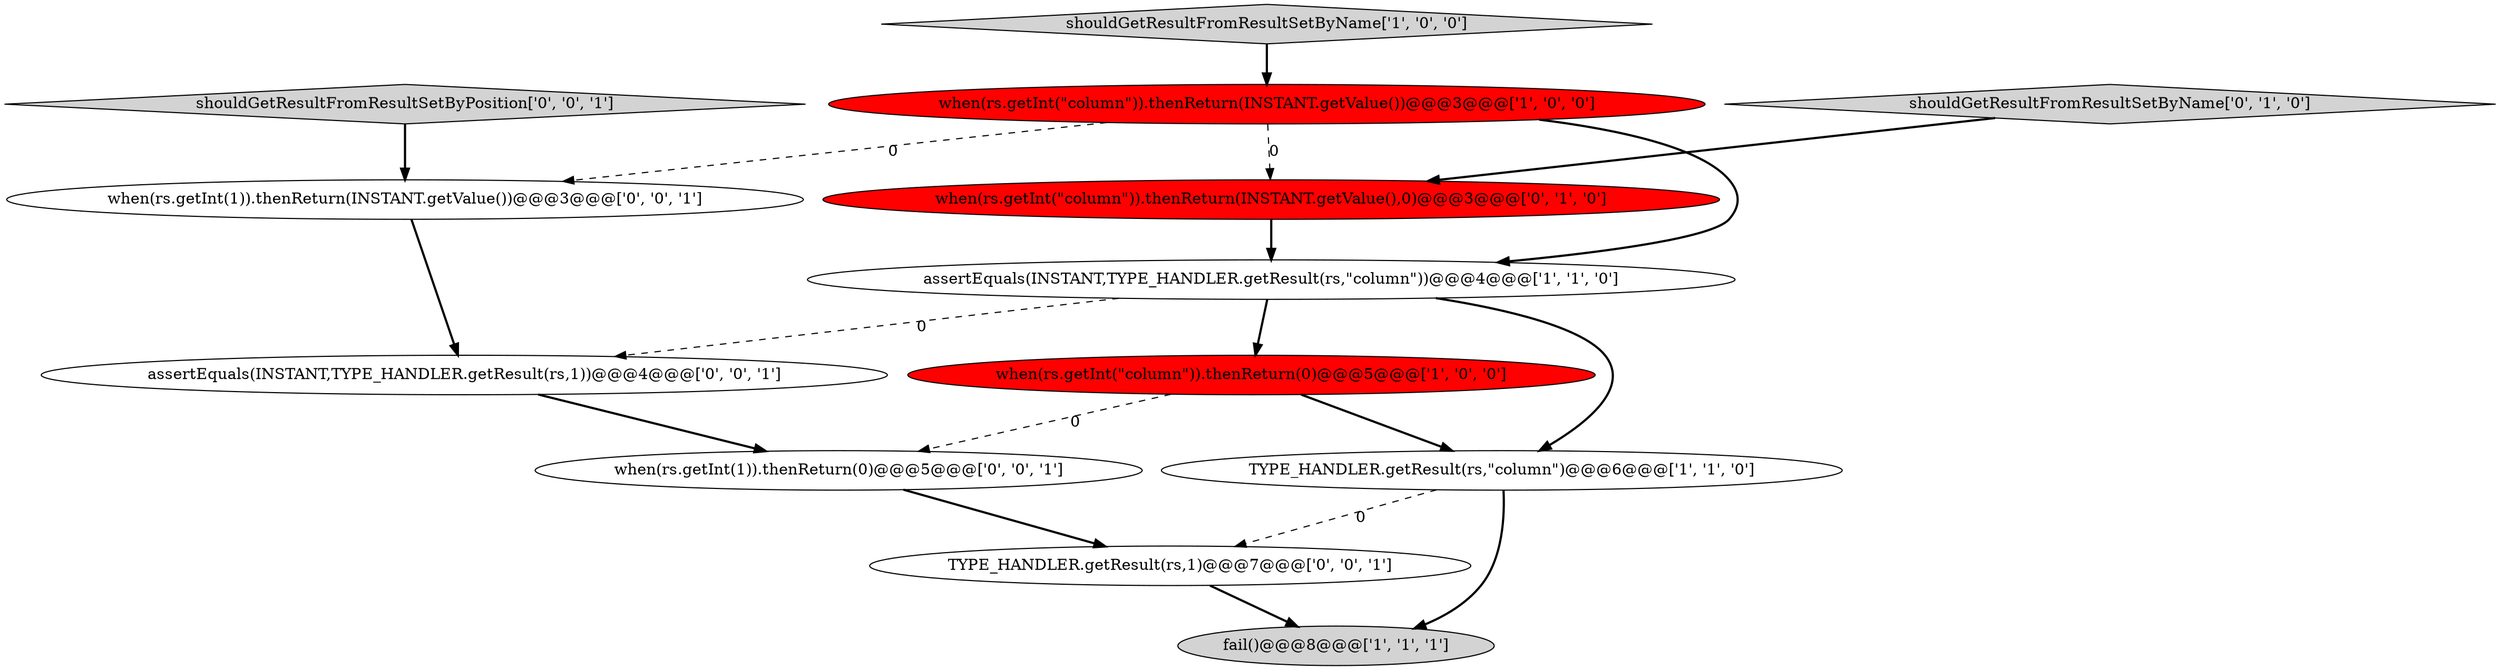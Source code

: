 digraph {
12 [style = filled, label = "TYPE_HANDLER.getResult(rs,1)@@@7@@@['0', '0', '1']", fillcolor = white, shape = ellipse image = "AAA0AAABBB3BBB"];
5 [style = filled, label = "shouldGetResultFromResultSetByName['1', '0', '0']", fillcolor = lightgray, shape = diamond image = "AAA0AAABBB1BBB"];
3 [style = filled, label = "fail()@@@8@@@['1', '1', '1']", fillcolor = lightgray, shape = ellipse image = "AAA0AAABBB1BBB"];
0 [style = filled, label = "assertEquals(INSTANT,TYPE_HANDLER.getResult(rs,\"column\"))@@@4@@@['1', '1', '0']", fillcolor = white, shape = ellipse image = "AAA0AAABBB1BBB"];
9 [style = filled, label = "when(rs.getInt(1)).thenReturn(0)@@@5@@@['0', '0', '1']", fillcolor = white, shape = ellipse image = "AAA0AAABBB3BBB"];
1 [style = filled, label = "when(rs.getInt(\"column\")).thenReturn(INSTANT.getValue())@@@3@@@['1', '0', '0']", fillcolor = red, shape = ellipse image = "AAA1AAABBB1BBB"];
6 [style = filled, label = "shouldGetResultFromResultSetByName['0', '1', '0']", fillcolor = lightgray, shape = diamond image = "AAA0AAABBB2BBB"];
11 [style = filled, label = "assertEquals(INSTANT,TYPE_HANDLER.getResult(rs,1))@@@4@@@['0', '0', '1']", fillcolor = white, shape = ellipse image = "AAA0AAABBB3BBB"];
8 [style = filled, label = "when(rs.getInt(1)).thenReturn(INSTANT.getValue())@@@3@@@['0', '0', '1']", fillcolor = white, shape = ellipse image = "AAA0AAABBB3BBB"];
2 [style = filled, label = "TYPE_HANDLER.getResult(rs,\"column\")@@@6@@@['1', '1', '0']", fillcolor = white, shape = ellipse image = "AAA0AAABBB1BBB"];
10 [style = filled, label = "shouldGetResultFromResultSetByPosition['0', '0', '1']", fillcolor = lightgray, shape = diamond image = "AAA0AAABBB3BBB"];
7 [style = filled, label = "when(rs.getInt(\"column\")).thenReturn(INSTANT.getValue(),0)@@@3@@@['0', '1', '0']", fillcolor = red, shape = ellipse image = "AAA1AAABBB2BBB"];
4 [style = filled, label = "when(rs.getInt(\"column\")).thenReturn(0)@@@5@@@['1', '0', '0']", fillcolor = red, shape = ellipse image = "AAA1AAABBB1BBB"];
5->1 [style = bold, label=""];
1->8 [style = dashed, label="0"];
4->9 [style = dashed, label="0"];
2->12 [style = dashed, label="0"];
7->0 [style = bold, label=""];
9->12 [style = bold, label=""];
12->3 [style = bold, label=""];
1->0 [style = bold, label=""];
4->2 [style = bold, label=""];
1->7 [style = dashed, label="0"];
6->7 [style = bold, label=""];
10->8 [style = bold, label=""];
0->11 [style = dashed, label="0"];
11->9 [style = bold, label=""];
0->4 [style = bold, label=""];
8->11 [style = bold, label=""];
2->3 [style = bold, label=""];
0->2 [style = bold, label=""];
}
